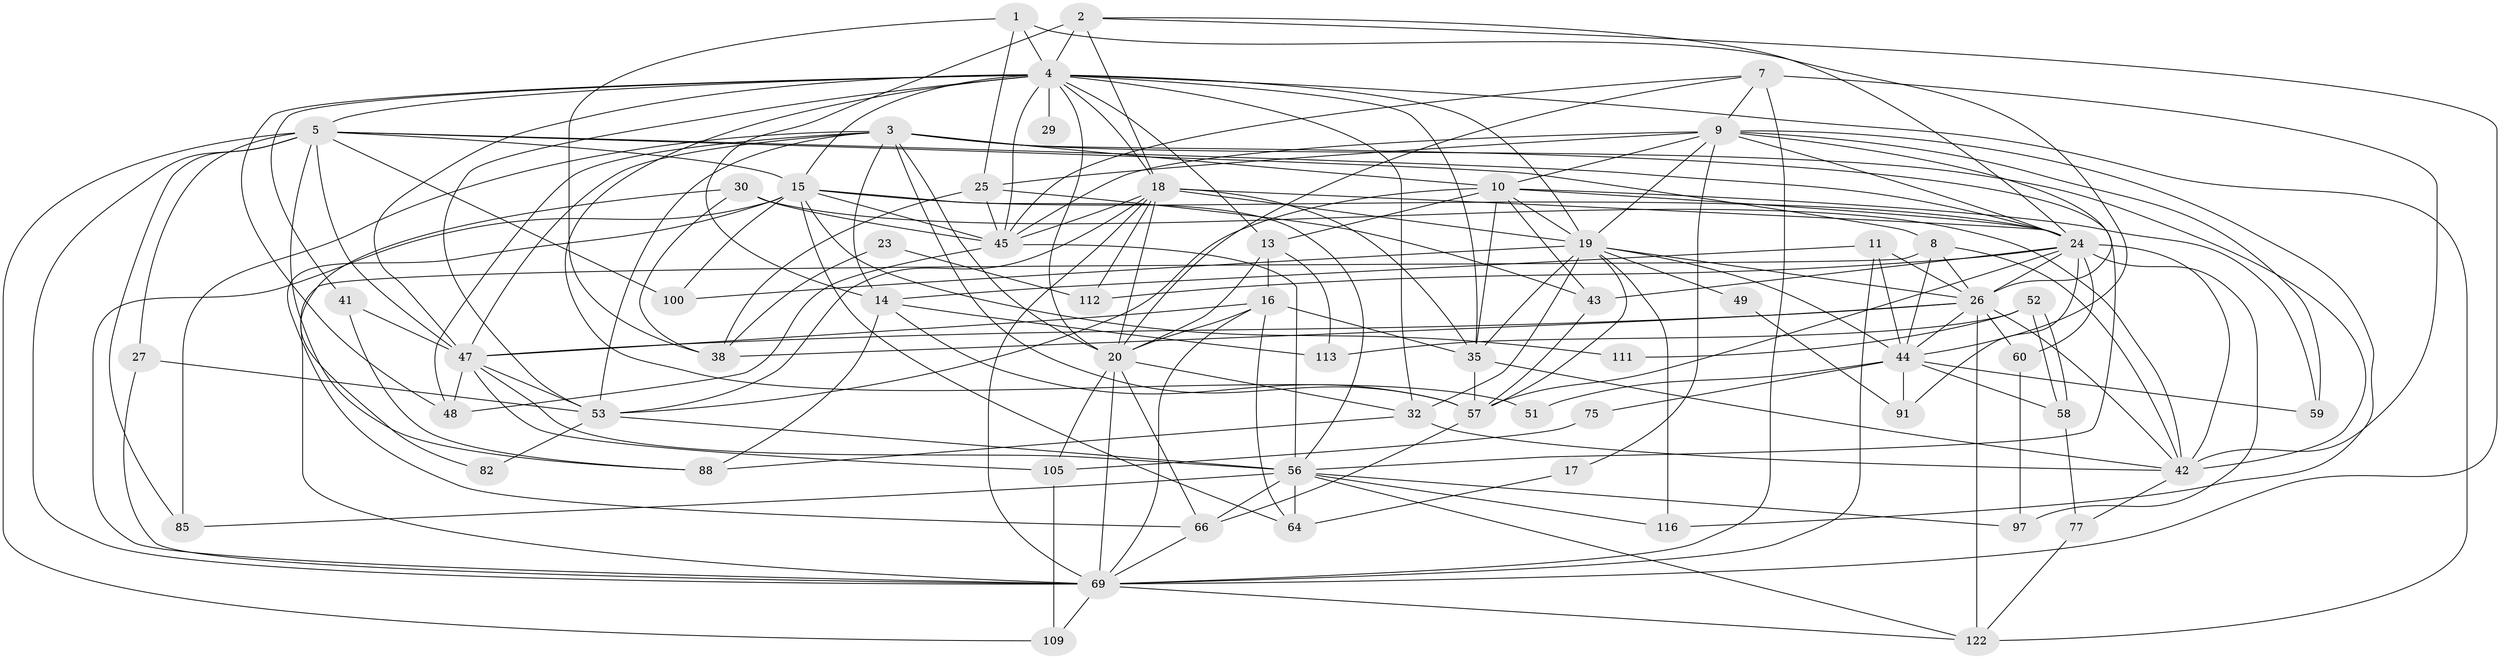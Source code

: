 // original degree distribution, {4: 0.296, 3: 0.264, 7: 0.056, 5: 0.16, 2: 0.128, 6: 0.096}
// Generated by graph-tools (version 1.1) at 2025/15/03/09/25 04:15:18]
// undirected, 62 vertices, 180 edges
graph export_dot {
graph [start="1"]
  node [color=gray90,style=filled];
  1;
  2 [super="+21"];
  3 [super="+6+96"];
  4 [super="+33+39+12"];
  5 [super="+115+68"];
  7 [super="+121"];
  8 [super="+28"];
  9 [super="+81+40"];
  10 [super="+34"];
  11 [super="+74"];
  13 [super="+117"];
  14;
  15 [super="+80+125"];
  16 [super="+118+99"];
  17;
  18 [super="+55+31+95"];
  19 [super="+36+79+46"];
  20 [super="+61+124"];
  23;
  24 [super="+71+37"];
  25 [super="+94"];
  26 [super="+63"];
  27;
  29;
  30;
  32 [super="+119"];
  35 [super="+87+72+70"];
  38;
  41;
  42 [super="+104"];
  43 [super="+102"];
  44 [super="+98+110"];
  45 [super="+84"];
  47 [super="+50+83"];
  48;
  49;
  51;
  52;
  53 [super="+107"];
  56 [super="+101"];
  57 [super="+62"];
  58;
  59;
  60;
  64 [super="+93"];
  66;
  69 [super="+90+73+78"];
  75;
  77;
  82;
  85;
  88;
  91;
  97;
  100;
  105;
  109;
  111;
  112;
  113;
  116;
  122;
  1 -- 38;
  1 -- 4;
  1 -- 44;
  1 -- 25;
  2 -- 14;
  2 -- 4 [weight=2];
  2 -- 69;
  2 -- 24;
  2 -- 18;
  3 -- 57;
  3 -- 20;
  3 -- 85;
  3 -- 10;
  3 -- 14;
  3 -- 47;
  3 -- 48;
  3 -- 53;
  3 -- 56;
  3 -- 42;
  4 -- 20;
  4 -- 13;
  4 -- 48;
  4 -- 122;
  4 -- 29 [weight=2];
  4 -- 35;
  4 -- 47;
  4 -- 32;
  4 -- 5;
  4 -- 41;
  4 -- 45;
  4 -- 15;
  4 -- 19;
  4 -- 51;
  4 -- 53;
  4 -- 18;
  5 -- 88;
  5 -- 15;
  5 -- 109;
  5 -- 47;
  5 -- 24;
  5 -- 100;
  5 -- 85;
  5 -- 27;
  5 -- 8;
  5 -- 69;
  7 -- 9;
  7 -- 45;
  7 -- 69;
  7 -- 20;
  7 -- 42 [weight=2];
  8 -- 69;
  8 -- 42;
  8 -- 44;
  8 -- 26;
  9 -- 116;
  9 -- 17;
  9 -- 59;
  9 -- 10;
  9 -- 24;
  9 -- 45;
  9 -- 25;
  9 -- 19;
  9 -- 26;
  10 -- 43;
  10 -- 35 [weight=2];
  10 -- 53;
  10 -- 24;
  10 -- 59;
  10 -- 19;
  10 -- 13;
  11 -- 14;
  11 -- 44;
  11 -- 69;
  11 -- 26;
  13 -- 113;
  13 -- 16;
  13 -- 20;
  14 -- 88;
  14 -- 113;
  14 -- 57;
  15 -- 66;
  15 -- 64;
  15 -- 100;
  15 -- 69;
  15 -- 45;
  15 -- 24;
  15 -- 56;
  15 -- 111;
  16 -- 35;
  16 -- 20;
  16 -- 64;
  16 -- 69;
  16 -- 47;
  17 -- 64;
  18 -- 112;
  18 -- 45 [weight=2];
  18 -- 19;
  18 -- 20;
  18 -- 35;
  18 -- 53 [weight=2];
  18 -- 24;
  18 -- 69;
  19 -- 57;
  19 -- 49;
  19 -- 116;
  19 -- 100;
  19 -- 32;
  19 -- 26;
  19 -- 35;
  19 -- 44;
  20 -- 69;
  20 -- 32;
  20 -- 105;
  20 -- 66;
  23 -- 112;
  23 -- 38;
  24 -- 97;
  24 -- 91;
  24 -- 42;
  24 -- 43;
  24 -- 112;
  24 -- 57;
  24 -- 60;
  24 -- 26;
  25 -- 38;
  25 -- 45;
  25 -- 43;
  26 -- 122;
  26 -- 38;
  26 -- 42;
  26 -- 44;
  26 -- 60;
  26 -- 47;
  27 -- 53;
  27 -- 69;
  30 -- 38;
  30 -- 82;
  30 -- 45;
  30 -- 42;
  32 -- 88;
  32 -- 42;
  35 -- 57;
  35 -- 42;
  41 -- 88;
  41 -- 47;
  42 -- 77;
  43 -- 57;
  44 -- 58;
  44 -- 51;
  44 -- 91;
  44 -- 75;
  44 -- 59;
  45 -- 48;
  45 -- 56;
  47 -- 56;
  47 -- 48;
  47 -- 105;
  47 -- 53;
  49 -- 91;
  52 -- 58;
  52 -- 58;
  52 -- 113;
  52 -- 111;
  53 -- 82;
  53 -- 56;
  56 -- 122;
  56 -- 64 [weight=2];
  56 -- 97;
  56 -- 66;
  56 -- 116;
  56 -- 85;
  57 -- 66;
  58 -- 77;
  60 -- 97;
  66 -- 69;
  69 -- 122;
  69 -- 109;
  75 -- 105;
  77 -- 122;
  105 -- 109;
}
